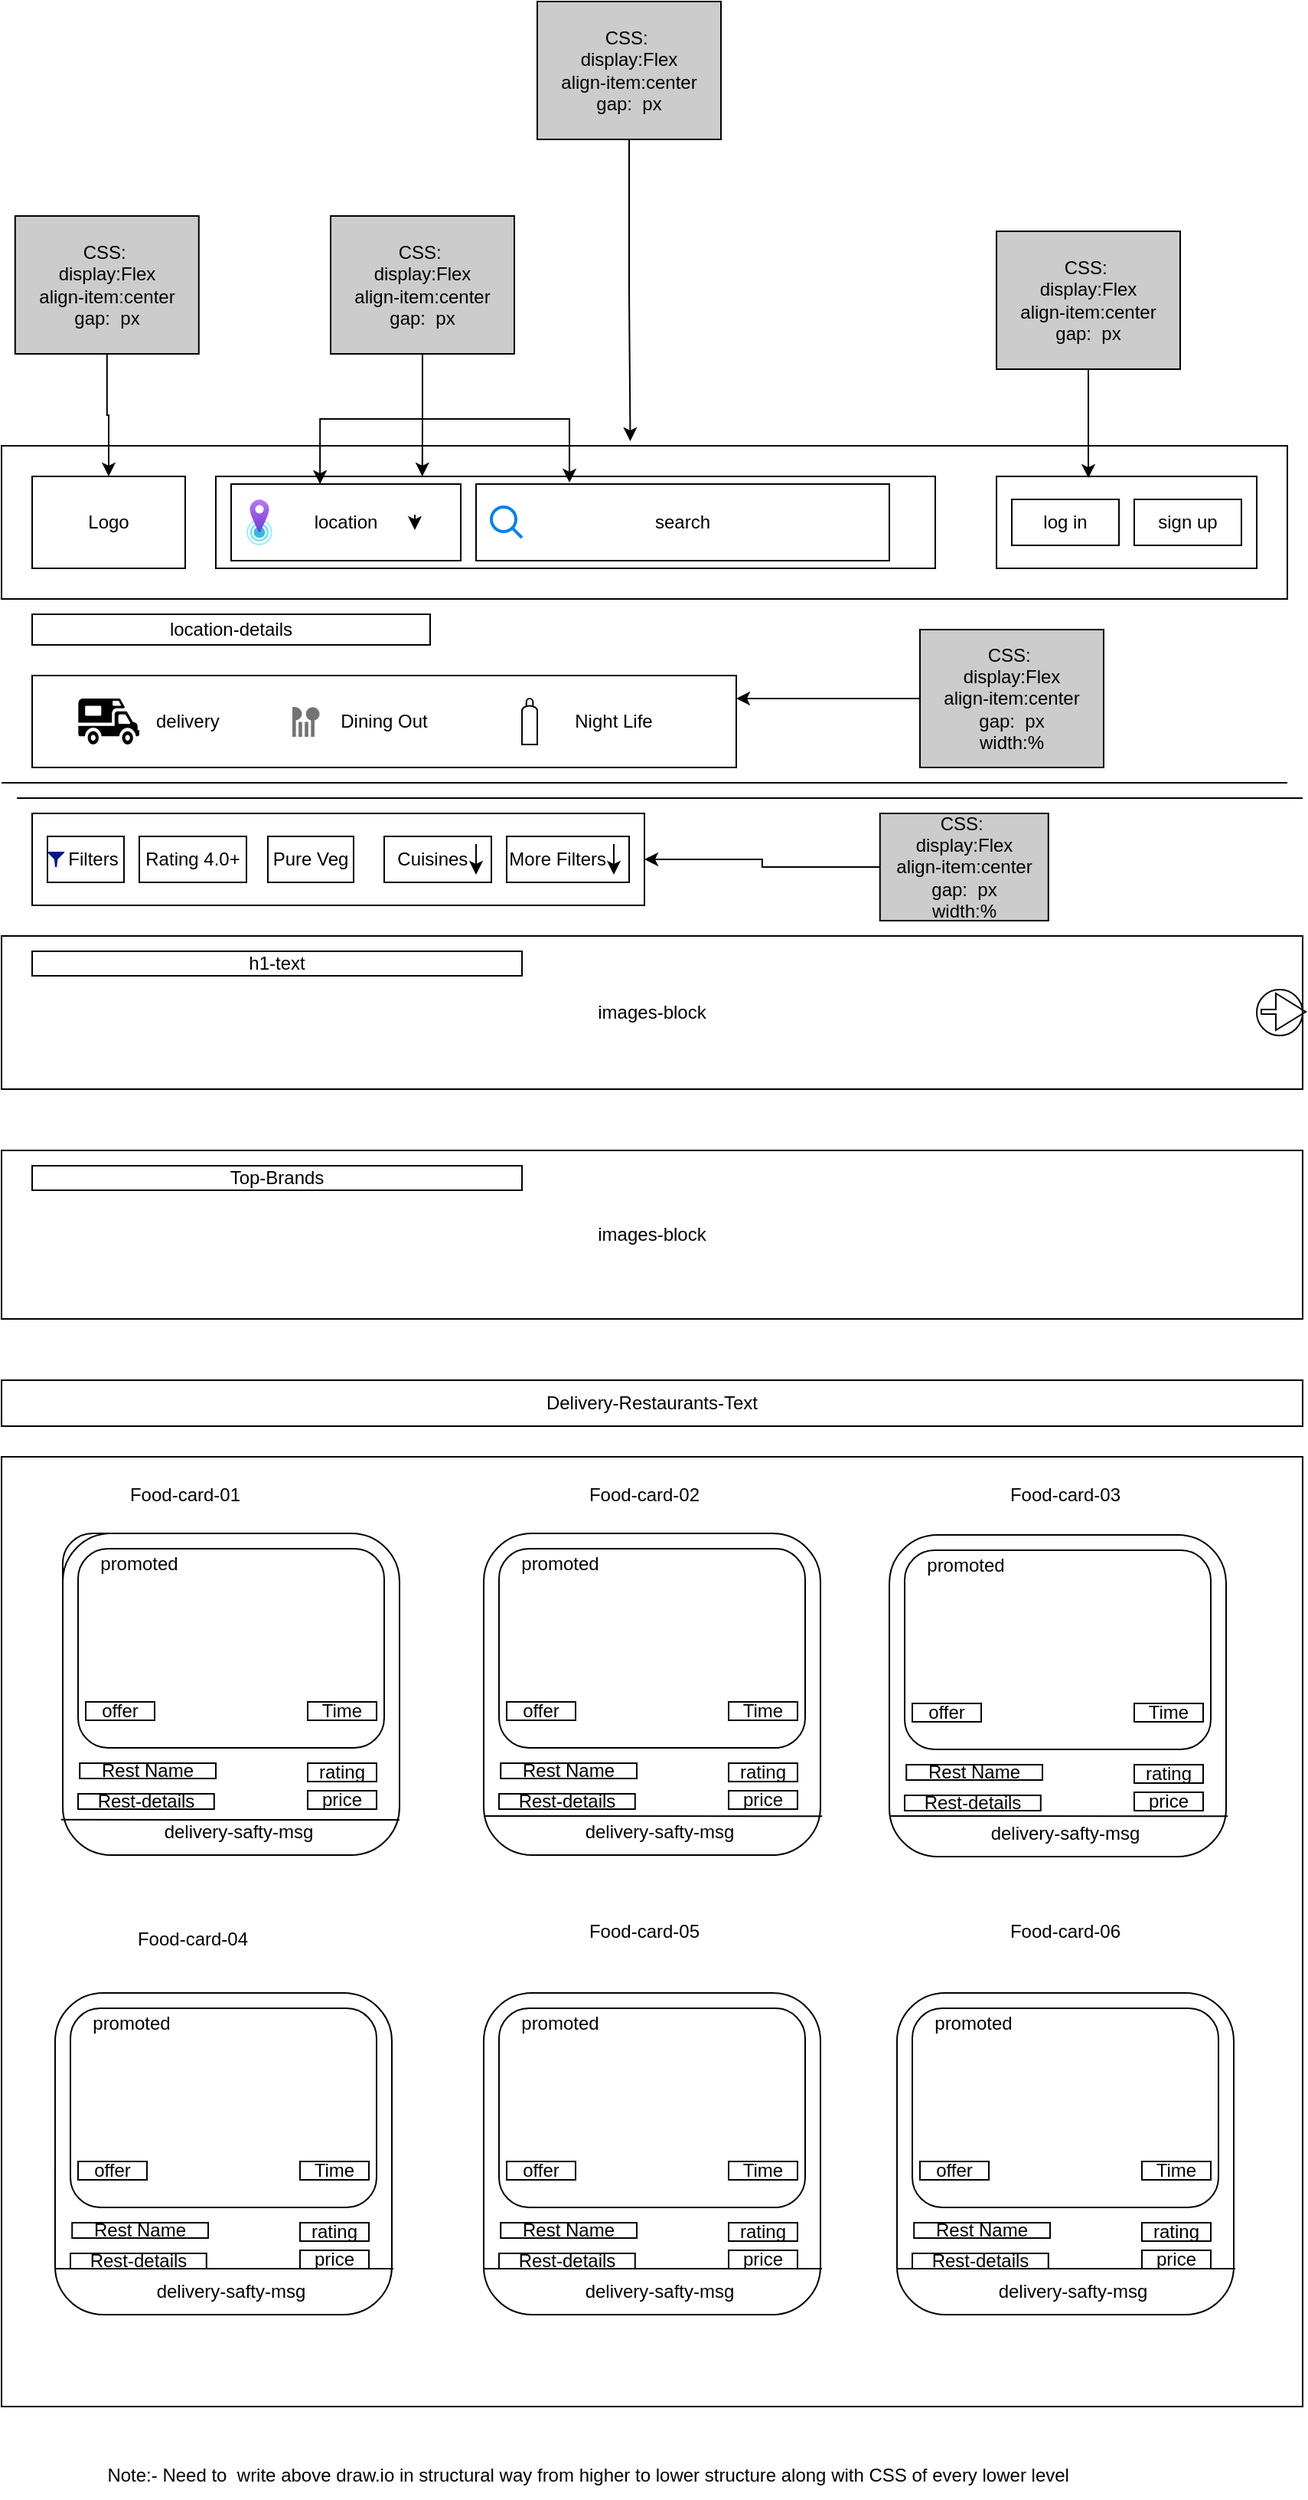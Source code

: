 <mxfile version="20.8.10" type="device"><diagram name="Page-1" id="usTG9rhXfYPjS7-8f74V"><mxGraphModel dx="928" dy="1616" grid="1" gridSize="10" guides="1" tooltips="1" connect="1" arrows="1" fold="1" page="1" pageScale="1" pageWidth="850" pageHeight="1100" math="0" shadow="0"><root><mxCell id="0"/><mxCell id="1" parent="0"/><mxCell id="Pi1hmWu5pavNYX4vK9kh-24" value="" style="rounded=0;whiteSpace=wrap;html=1;" parent="1" vertex="1"><mxGeometry x="40" y="-342.5" width="100" height="45" as="geometry"/></mxCell><mxCell id="Pi1hmWu5pavNYX4vK9kh-23" value="" style="rounded=0;whiteSpace=wrap;html=1;" parent="1" vertex="1"><mxGeometry x="176.9" y="-345" width="120" height="50" as="geometry"/></mxCell><mxCell id="Pi1hmWu5pavNYX4vK9kh-22" value="" style="rounded=0;whiteSpace=wrap;html=1;" parent="1" vertex="1"><mxGeometry x="30" y="-345" width="120" height="50" as="geometry"/></mxCell><mxCell id="Pi1hmWu5pavNYX4vK9kh-1" value="" style="rounded=0;whiteSpace=wrap;html=1;" parent="1" vertex="1"><mxGeometry y="-500" width="840" height="100" as="geometry"/></mxCell><mxCell id="Pi1hmWu5pavNYX4vK9kh-2" value="Logo" style="rounded=0;whiteSpace=wrap;html=1;" parent="1" vertex="1"><mxGeometry x="20" y="-480" width="100" height="60" as="geometry"/></mxCell><mxCell id="Pi1hmWu5pavNYX4vK9kh-3" value="" style="rounded=0;whiteSpace=wrap;html=1;" parent="1" vertex="1"><mxGeometry x="140" y="-480" width="470" height="60" as="geometry"/></mxCell><mxCell id="Pi1hmWu5pavNYX4vK9kh-4" value="" style="rounded=0;whiteSpace=wrap;html=1;" parent="1" vertex="1"><mxGeometry x="650" y="-480" width="170" height="60" as="geometry"/></mxCell><mxCell id="Pi1hmWu5pavNYX4vK9kh-5" value="location" style="rounded=0;whiteSpace=wrap;html=1;" parent="1" vertex="1"><mxGeometry x="150" y="-475" width="150" height="50" as="geometry"/></mxCell><mxCell id="Pi1hmWu5pavNYX4vK9kh-6" value="search" style="rounded=0;whiteSpace=wrap;html=1;" parent="1" vertex="1"><mxGeometry x="310" y="-475" width="270" height="50" as="geometry"/></mxCell><mxCell id="Pi1hmWu5pavNYX4vK9kh-9" value="" style="aspect=fixed;html=1;points=[];align=center;image;fontSize=12;image=img/lib/azure2/general/Location.svg;" parent="1" vertex="1"><mxGeometry x="160" y="-465" width="16.9" height="30" as="geometry"/></mxCell><mxCell id="Pi1hmWu5pavNYX4vK9kh-10" value="" style="endArrow=classic;html=1;rounded=0;" parent="1" edge="1"><mxGeometry width="50" height="50" relative="1" as="geometry"><mxPoint x="270" y="-455" as="sourcePoint"/><mxPoint x="270" y="-445" as="targetPoint"/></mxGeometry></mxCell><mxCell id="Pi1hmWu5pavNYX4vK9kh-11" value="" style="html=1;verticalLabelPosition=bottom;align=center;labelBackgroundColor=#ffffff;verticalAlign=top;strokeWidth=2;strokeColor=#0080F0;shadow=0;dashed=0;shape=mxgraph.ios7.icons.looking_glass;" parent="1" vertex="1"><mxGeometry x="320" y="-460" width="20" height="20" as="geometry"/></mxCell><mxCell id="Pi1hmWu5pavNYX4vK9kh-12" value="log in" style="rounded=0;whiteSpace=wrap;html=1;" parent="1" vertex="1"><mxGeometry x="660" y="-465" width="70" height="30" as="geometry"/></mxCell><mxCell id="Pi1hmWu5pavNYX4vK9kh-13" value="sign up" style="rounded=0;whiteSpace=wrap;html=1;" parent="1" vertex="1"><mxGeometry x="740" y="-465" width="70" height="30" as="geometry"/></mxCell><mxCell id="Pi1hmWu5pavNYX4vK9kh-14" value="location-details" style="rounded=0;whiteSpace=wrap;html=1;" parent="1" vertex="1"><mxGeometry x="20" y="-390" width="260" height="20" as="geometry"/></mxCell><mxCell id="Pi1hmWu5pavNYX4vK9kh-16" value="" style="rounded=0;whiteSpace=wrap;html=1;" parent="1" vertex="1"><mxGeometry x="20" y="-350" width="460" height="60" as="geometry"/></mxCell><mxCell id="Pi1hmWu5pavNYX4vK9kh-15" value="" style="shape=mxgraph.signs.sports.rv;html=1;pointerEvents=1;fillColor=#000000;strokeColor=none;verticalLabelPosition=bottom;verticalAlign=top;align=center;" parent="1" vertex="1"><mxGeometry x="50" y="-335" width="40" height="30" as="geometry"/></mxCell><mxCell id="Pi1hmWu5pavNYX4vK9kh-17" value="&amp;nbsp; &amp;nbsp; delivery" style="text;html=1;strokeColor=none;fillColor=none;align=center;verticalAlign=middle;whiteSpace=wrap;rounded=0;" parent="1" vertex="1"><mxGeometry x="80" y="-335" width="70" height="30" as="geometry"/></mxCell><mxCell id="Pi1hmWu5pavNYX4vK9kh-18" value="" style="dashed=0;aspect=fixed;verticalLabelPosition=bottom;verticalAlign=top;align=center;shape=mxgraph.gmdl.dining;strokeColor=none;fillColor=#737373;shadow=0;sketch=0;" parent="1" vertex="1"><mxGeometry x="190" y="-330" width="18" height="20" as="geometry"/></mxCell><mxCell id="Pi1hmWu5pavNYX4vK9kh-19" value="Dining Out" style="text;html=1;strokeColor=none;fillColor=none;align=center;verticalAlign=middle;whiteSpace=wrap;rounded=0;" parent="1" vertex="1"><mxGeometry x="220" y="-335" width="60" height="30" as="geometry"/></mxCell><mxCell id="Pi1hmWu5pavNYX4vK9kh-20" value="" style="shape=mxgraph.pid.vessels.gas_bottle;html=1;pointerEvents=1;align=center;verticalLabelPosition=bottom;verticalAlign=top;dashed=0;" parent="1" vertex="1"><mxGeometry x="340" y="-335" width="10" height="30" as="geometry"/></mxCell><mxCell id="Pi1hmWu5pavNYX4vK9kh-21" value="Night Life" style="text;html=1;strokeColor=none;fillColor=none;align=center;verticalAlign=middle;whiteSpace=wrap;rounded=0;" parent="1" vertex="1"><mxGeometry x="370" y="-335" width="60" height="30" as="geometry"/></mxCell><mxCell id="Pi1hmWu5pavNYX4vK9kh-26" value="" style="endArrow=none;html=1;rounded=0;" parent="1" edge="1"><mxGeometry width="50" height="50" relative="1" as="geometry"><mxPoint y="-280" as="sourcePoint"/><mxPoint x="840" y="-280" as="targetPoint"/><Array as="points"/></mxGeometry></mxCell><mxCell id="Pi1hmWu5pavNYX4vK9kh-28" value="" style="rounded=0;whiteSpace=wrap;html=1;" parent="1" vertex="1"><mxGeometry x="20" y="-260" width="400" height="60" as="geometry"/></mxCell><mxCell id="Pi1hmWu5pavNYX4vK9kh-30" value="&amp;nbsp; &amp;nbsp;Filters" style="rounded=0;whiteSpace=wrap;html=1;" parent="1" vertex="1"><mxGeometry x="30" y="-245" width="50" height="30" as="geometry"/></mxCell><mxCell id="Pi1hmWu5pavNYX4vK9kh-31" value="Rating 4.0+" style="rounded=0;whiteSpace=wrap;html=1;" parent="1" vertex="1"><mxGeometry x="90" y="-245" width="70" height="30" as="geometry"/></mxCell><mxCell id="Pi1hmWu5pavNYX4vK9kh-33" value="Cuisines&amp;nbsp;&amp;nbsp;" style="rounded=0;whiteSpace=wrap;html=1;" parent="1" vertex="1"><mxGeometry x="250" y="-245" width="70" height="30" as="geometry"/></mxCell><mxCell id="Pi1hmWu5pavNYX4vK9kh-34" value="Pure Veg" style="rounded=0;whiteSpace=wrap;html=1;" parent="1" vertex="1"><mxGeometry x="174" y="-245" width="56" height="30" as="geometry"/></mxCell><mxCell id="Pi1hmWu5pavNYX4vK9kh-35" value="More Filters&amp;nbsp; &amp;nbsp;&amp;nbsp;" style="rounded=0;whiteSpace=wrap;html=1;" parent="1" vertex="1"><mxGeometry x="330" y="-245" width="80" height="30" as="geometry"/></mxCell><mxCell id="Pi1hmWu5pavNYX4vK9kh-38" value="" style="sketch=0;aspect=fixed;pointerEvents=1;shadow=0;dashed=0;html=1;strokeColor=none;labelPosition=center;verticalLabelPosition=bottom;verticalAlign=top;align=center;fillColor=#00188D;shape=mxgraph.mscae.enterprise.filter" parent="1" vertex="1"><mxGeometry x="30" y="-235" width="11.11" height="10" as="geometry"/></mxCell><mxCell id="Pi1hmWu5pavNYX4vK9kh-41" value="" style="endArrow=classic;html=1;rounded=0;" parent="1" edge="1"><mxGeometry width="50" height="50" relative="1" as="geometry"><mxPoint x="310" y="-240" as="sourcePoint"/><mxPoint x="310" y="-220" as="targetPoint"/></mxGeometry></mxCell><mxCell id="Pi1hmWu5pavNYX4vK9kh-42" value="" style="endArrow=classic;html=1;rounded=0;" parent="1" edge="1"><mxGeometry width="50" height="50" relative="1" as="geometry"><mxPoint x="400" y="-240" as="sourcePoint"/><mxPoint x="400" y="-220" as="targetPoint"/></mxGeometry></mxCell><mxCell id="Pi1hmWu5pavNYX4vK9kh-43" value="images-block" style="rounded=0;whiteSpace=wrap;html=1;" parent="1" vertex="1"><mxGeometry y="-180" width="850" height="100" as="geometry"/></mxCell><mxCell id="Pi1hmWu5pavNYX4vK9kh-44" value="h1-text" style="rounded=0;whiteSpace=wrap;html=1;" parent="1" vertex="1"><mxGeometry x="20.0" y="-170" width="320" height="16" as="geometry"/></mxCell><mxCell id="Pi1hmWu5pavNYX4vK9kh-45" value="images-block" style="rounded=0;whiteSpace=wrap;html=1;" parent="1" vertex="1"><mxGeometry y="-40" width="850" height="110" as="geometry"/></mxCell><mxCell id="Pi1hmWu5pavNYX4vK9kh-46" value="Top-Brands" style="rounded=0;whiteSpace=wrap;html=1;" parent="1" vertex="1"><mxGeometry x="20.0" y="-30" width="320" height="16" as="geometry"/></mxCell><mxCell id="Pi1hmWu5pavNYX4vK9kh-47" value="Delivery-Restaurants-Text" style="rounded=0;whiteSpace=wrap;html=1;" parent="1" vertex="1"><mxGeometry y="110" width="850" height="30" as="geometry"/></mxCell><mxCell id="Pi1hmWu5pavNYX4vK9kh-48" value="" style="rounded=0;whiteSpace=wrap;html=1;" parent="1" vertex="1"><mxGeometry y="160" width="850" height="620" as="geometry"/></mxCell><mxCell id="Pi1hmWu5pavNYX4vK9kh-55" value="Food-card-01" style="text;html=1;strokeColor=none;fillColor=none;align=center;verticalAlign=middle;whiteSpace=wrap;rounded=0;" parent="1" vertex="1"><mxGeometry x="80" y="170" width="80" height="30" as="geometry"/></mxCell><mxCell id="Pi1hmWu5pavNYX4vK9kh-56" value="Food-card-02" style="text;html=1;strokeColor=none;fillColor=none;align=center;verticalAlign=middle;whiteSpace=wrap;rounded=0;" parent="1" vertex="1"><mxGeometry x="380" y="170" width="80" height="30" as="geometry"/></mxCell><mxCell id="Pi1hmWu5pavNYX4vK9kh-57" value="Food-card-03" style="text;html=1;strokeColor=none;fillColor=none;align=center;verticalAlign=middle;whiteSpace=wrap;rounded=0;" parent="1" vertex="1"><mxGeometry x="655" y="170" width="80" height="30" as="geometry"/></mxCell><mxCell id="Pi1hmWu5pavNYX4vK9kh-58" value="Food-card-04" style="text;html=1;strokeColor=none;fillColor=none;align=center;verticalAlign=middle;whiteSpace=wrap;rounded=0;" parent="1" vertex="1"><mxGeometry x="85" y="460" width="80" height="30" as="geometry"/></mxCell><mxCell id="Pi1hmWu5pavNYX4vK9kh-59" value="Food-card-05" style="text;html=1;strokeColor=none;fillColor=none;align=center;verticalAlign=middle;whiteSpace=wrap;rounded=0;" parent="1" vertex="1"><mxGeometry x="380" y="455" width="80" height="30" as="geometry"/></mxCell><mxCell id="Pi1hmWu5pavNYX4vK9kh-60" value="Food-card-06" style="text;html=1;strokeColor=none;fillColor=none;align=center;verticalAlign=middle;whiteSpace=wrap;rounded=0;" parent="1" vertex="1"><mxGeometry x="655" y="455" width="80" height="30" as="geometry"/></mxCell><mxCell id="Pi1hmWu5pavNYX4vK9kh-62" value="" style="rounded=1;whiteSpace=wrap;html=1;" parent="1" vertex="1"><mxGeometry x="40" y="210" width="200" height="130" as="geometry"/></mxCell><mxCell id="Pi1hmWu5pavNYX4vK9kh-64" value="promoted" style="text;html=1;strokeColor=none;fillColor=none;align=center;verticalAlign=middle;whiteSpace=wrap;rounded=0;" parent="1" vertex="1"><mxGeometry x="50" y="220" width="60" as="geometry"/></mxCell><mxCell id="Pi1hmWu5pavNYX4vK9kh-65" value="offer" style="rounded=0;whiteSpace=wrap;html=1;" parent="1" vertex="1"><mxGeometry x="45" y="310" width="45" height="12" as="geometry"/></mxCell><mxCell id="Pi1hmWu5pavNYX4vK9kh-66" value="Time" style="rounded=0;whiteSpace=wrap;html=1;" parent="1" vertex="1"><mxGeometry x="190" y="310" width="45" height="12" as="geometry"/></mxCell><mxCell id="Pi1hmWu5pavNYX4vK9kh-67" value="Rest Name" style="rounded=0;whiteSpace=wrap;html=1;" parent="1" vertex="1"><mxGeometry x="41.11" y="350" width="88.89" height="10" as="geometry"/></mxCell><mxCell id="Pi1hmWu5pavNYX4vK9kh-68" value="rating" style="rounded=0;whiteSpace=wrap;html=1;" parent="1" vertex="1"><mxGeometry x="190" y="350" width="45" height="12" as="geometry"/></mxCell><mxCell id="Pi1hmWu5pavNYX4vK9kh-72" value="Rest-details" style="rounded=0;whiteSpace=wrap;html=1;" parent="1" vertex="1"><mxGeometry x="40" y="370" width="88.89" height="10" as="geometry"/></mxCell><mxCell id="Pi1hmWu5pavNYX4vK9kh-73" value="price" style="rounded=0;whiteSpace=wrap;html=1;" parent="1" vertex="1"><mxGeometry x="190" y="368" width="45" height="12" as="geometry"/></mxCell><mxCell id="Pi1hmWu5pavNYX4vK9kh-75" value="" style="endArrow=classic;startArrow=classic;html=1;rounded=0;" parent="1" edge="1"><mxGeometry width="50" height="50" relative="1" as="geometry"><mxPoint x="30" y="390" as="sourcePoint"/><mxPoint x="30" y="390" as="targetPoint"/></mxGeometry></mxCell><mxCell id="Pi1hmWu5pavNYX4vK9kh-78" value="delivery-safty-msg" style="text;html=1;strokeColor=none;fillColor=none;align=center;verticalAlign=middle;whiteSpace=wrap;rounded=0;" parent="1" vertex="1"><mxGeometry x="80" y="380" width="130" height="30" as="geometry"/></mxCell><mxCell id="Pi1hmWu5pavNYX4vK9kh-101" value="" style="endArrow=none;html=1;rounded=0;" parent="1" edge="1"><mxGeometry width="50" height="50" relative="1" as="geometry"><mxPoint x="10" y="-270" as="sourcePoint"/><mxPoint x="850" y="-270" as="targetPoint"/><Array as="points"/></mxGeometry></mxCell><mxCell id="Pi1hmWu5pavNYX4vK9kh-127" value="" style="rounded=1;whiteSpace=wrap;html=1;" parent="1" vertex="1"><mxGeometry x="40" y="210" width="220" height="210" as="geometry"/></mxCell><mxCell id="Pi1hmWu5pavNYX4vK9kh-128" value="" style="rounded=1;whiteSpace=wrap;html=1;" parent="1" vertex="1"><mxGeometry x="50" y="220" width="200" height="130" as="geometry"/></mxCell><mxCell id="Pi1hmWu5pavNYX4vK9kh-129" value="promoted" style="text;html=1;strokeColor=none;fillColor=none;align=center;verticalAlign=middle;whiteSpace=wrap;rounded=0;" parent="1" vertex="1"><mxGeometry x="60" y="230" width="60" as="geometry"/></mxCell><mxCell id="Pi1hmWu5pavNYX4vK9kh-130" value="offer" style="rounded=0;whiteSpace=wrap;html=1;" parent="1" vertex="1"><mxGeometry x="55" y="320" width="45" height="12" as="geometry"/></mxCell><mxCell id="Pi1hmWu5pavNYX4vK9kh-131" value="Time" style="rounded=0;whiteSpace=wrap;html=1;" parent="1" vertex="1"><mxGeometry x="200" y="320" width="45" height="12" as="geometry"/></mxCell><mxCell id="Pi1hmWu5pavNYX4vK9kh-132" value="Rest Name" style="rounded=0;whiteSpace=wrap;html=1;" parent="1" vertex="1"><mxGeometry x="51.11" y="360" width="88.89" height="10" as="geometry"/></mxCell><mxCell id="Pi1hmWu5pavNYX4vK9kh-133" value="rating" style="rounded=0;whiteSpace=wrap;html=1;" parent="1" vertex="1"><mxGeometry x="200" y="360" width="45" height="12" as="geometry"/></mxCell><mxCell id="Pi1hmWu5pavNYX4vK9kh-134" value="Rest-details" style="rounded=0;whiteSpace=wrap;html=1;" parent="1" vertex="1"><mxGeometry x="50" y="380" width="88.89" height="10" as="geometry"/></mxCell><mxCell id="Pi1hmWu5pavNYX4vK9kh-135" value="price" style="rounded=0;whiteSpace=wrap;html=1;" parent="1" vertex="1"><mxGeometry x="200" y="378" width="45" height="12" as="geometry"/></mxCell><mxCell id="Pi1hmWu5pavNYX4vK9kh-136" value="" style="endArrow=classic;startArrow=classic;html=1;rounded=0;" parent="1" target="Pi1hmWu5pavNYX4vK9kh-127" edge="1"><mxGeometry width="50" height="50" relative="1" as="geometry"><mxPoint x="40" y="400" as="sourcePoint"/><mxPoint x="90" y="350" as="targetPoint"/></mxGeometry></mxCell><mxCell id="Pi1hmWu5pavNYX4vK9kh-137" value="" style="shape=link;html=1;rounded=0;width=0;entryX=-0.005;entryY=0.89;entryDx=0;entryDy=0;entryPerimeter=0;" parent="1" target="Pi1hmWu5pavNYX4vK9kh-127" edge="1"><mxGeometry width="100" relative="1" as="geometry"><mxPoint x="260" y="397" as="sourcePoint"/><mxPoint x="480" y="330" as="targetPoint"/></mxGeometry></mxCell><mxCell id="Pi1hmWu5pavNYX4vK9kh-138" value="delivery-safty-msg" style="text;html=1;strokeColor=none;fillColor=none;align=center;verticalAlign=middle;whiteSpace=wrap;rounded=0;" parent="1" vertex="1"><mxGeometry x="90" y="390" width="130" height="30" as="geometry"/></mxCell><mxCell id="Pi1hmWu5pavNYX4vK9kh-139" value="" style="rounded=1;whiteSpace=wrap;html=1;" parent="1" vertex="1"><mxGeometry x="315" y="210" width="220" height="210" as="geometry"/></mxCell><mxCell id="Pi1hmWu5pavNYX4vK9kh-140" value="" style="rounded=1;whiteSpace=wrap;html=1;" parent="1" vertex="1"><mxGeometry x="325" y="220" width="200" height="130" as="geometry"/></mxCell><mxCell id="Pi1hmWu5pavNYX4vK9kh-141" value="promoted" style="text;html=1;strokeColor=none;fillColor=none;align=center;verticalAlign=middle;whiteSpace=wrap;rounded=0;" parent="1" vertex="1"><mxGeometry x="335" y="230" width="60" as="geometry"/></mxCell><mxCell id="Pi1hmWu5pavNYX4vK9kh-142" value="offer" style="rounded=0;whiteSpace=wrap;html=1;" parent="1" vertex="1"><mxGeometry x="330" y="320" width="45" height="12" as="geometry"/></mxCell><mxCell id="Pi1hmWu5pavNYX4vK9kh-143" value="Time" style="rounded=0;whiteSpace=wrap;html=1;" parent="1" vertex="1"><mxGeometry x="475" y="320" width="45" height="12" as="geometry"/></mxCell><mxCell id="Pi1hmWu5pavNYX4vK9kh-144" value="Rest Name" style="rounded=0;whiteSpace=wrap;html=1;" parent="1" vertex="1"><mxGeometry x="326.11" y="360" width="88.89" height="10" as="geometry"/></mxCell><mxCell id="Pi1hmWu5pavNYX4vK9kh-145" value="rating" style="rounded=0;whiteSpace=wrap;html=1;" parent="1" vertex="1"><mxGeometry x="475" y="360" width="45" height="12" as="geometry"/></mxCell><mxCell id="Pi1hmWu5pavNYX4vK9kh-146" value="Rest-details" style="rounded=0;whiteSpace=wrap;html=1;" parent="1" vertex="1"><mxGeometry x="325" y="380" width="88.89" height="10" as="geometry"/></mxCell><mxCell id="Pi1hmWu5pavNYX4vK9kh-147" value="price" style="rounded=0;whiteSpace=wrap;html=1;" parent="1" vertex="1"><mxGeometry x="475" y="378" width="45" height="12" as="geometry"/></mxCell><mxCell id="Pi1hmWu5pavNYX4vK9kh-148" value="delivery-safty-msg" style="text;html=1;strokeColor=none;fillColor=none;align=center;verticalAlign=middle;whiteSpace=wrap;rounded=0;" parent="1" vertex="1"><mxGeometry x="365" y="390" width="130" height="30" as="geometry"/></mxCell><mxCell id="Pi1hmWu5pavNYX4vK9kh-275" value="" style="rounded=1;whiteSpace=wrap;html=1;" parent="1" vertex="1"><mxGeometry x="580" y="211" width="220" height="210" as="geometry"/></mxCell><mxCell id="Pi1hmWu5pavNYX4vK9kh-276" value="" style="rounded=1;whiteSpace=wrap;html=1;" parent="1" vertex="1"><mxGeometry x="590" y="221" width="200" height="130" as="geometry"/></mxCell><mxCell id="Pi1hmWu5pavNYX4vK9kh-277" value="promoted" style="text;html=1;strokeColor=none;fillColor=none;align=center;verticalAlign=middle;whiteSpace=wrap;rounded=0;" parent="1" vertex="1"><mxGeometry x="600" y="231" width="60" as="geometry"/></mxCell><mxCell id="Pi1hmWu5pavNYX4vK9kh-278" value="offer" style="rounded=0;whiteSpace=wrap;html=1;" parent="1" vertex="1"><mxGeometry x="595" y="321" width="45" height="12" as="geometry"/></mxCell><mxCell id="Pi1hmWu5pavNYX4vK9kh-279" value="Time" style="rounded=0;whiteSpace=wrap;html=1;" parent="1" vertex="1"><mxGeometry x="740" y="321" width="45" height="12" as="geometry"/></mxCell><mxCell id="Pi1hmWu5pavNYX4vK9kh-280" value="Rest Name" style="rounded=0;whiteSpace=wrap;html=1;" parent="1" vertex="1"><mxGeometry x="591.11" y="361" width="88.89" height="10" as="geometry"/></mxCell><mxCell id="Pi1hmWu5pavNYX4vK9kh-281" value="rating" style="rounded=0;whiteSpace=wrap;html=1;" parent="1" vertex="1"><mxGeometry x="740" y="361" width="45" height="12" as="geometry"/></mxCell><mxCell id="Pi1hmWu5pavNYX4vK9kh-282" value="Rest-details" style="rounded=0;whiteSpace=wrap;html=1;" parent="1" vertex="1"><mxGeometry x="590" y="381" width="88.89" height="10" as="geometry"/></mxCell><mxCell id="Pi1hmWu5pavNYX4vK9kh-283" value="price" style="rounded=0;whiteSpace=wrap;html=1;" parent="1" vertex="1"><mxGeometry x="740" y="379" width="45" height="12" as="geometry"/></mxCell><mxCell id="Pi1hmWu5pavNYX4vK9kh-284" value="delivery-safty-msg" style="text;html=1;strokeColor=none;fillColor=none;align=center;verticalAlign=middle;whiteSpace=wrap;rounded=0;" parent="1" vertex="1"><mxGeometry x="630" y="391" width="130" height="30" as="geometry"/></mxCell><mxCell id="Pi1hmWu5pavNYX4vK9kh-285" value="" style="rounded=1;whiteSpace=wrap;html=1;" parent="1" vertex="1"><mxGeometry x="35" y="510" width="220" height="210" as="geometry"/></mxCell><mxCell id="Pi1hmWu5pavNYX4vK9kh-286" value="" style="rounded=1;whiteSpace=wrap;html=1;" parent="1" vertex="1"><mxGeometry x="45" y="520" width="200" height="130" as="geometry"/></mxCell><mxCell id="Pi1hmWu5pavNYX4vK9kh-287" value="promoted" style="text;html=1;strokeColor=none;fillColor=none;align=center;verticalAlign=middle;whiteSpace=wrap;rounded=0;" parent="1" vertex="1"><mxGeometry x="55" y="530" width="60" as="geometry"/></mxCell><mxCell id="Pi1hmWu5pavNYX4vK9kh-288" value="offer" style="rounded=0;whiteSpace=wrap;html=1;" parent="1" vertex="1"><mxGeometry x="50" y="620" width="45" height="12" as="geometry"/></mxCell><mxCell id="Pi1hmWu5pavNYX4vK9kh-289" value="Time" style="rounded=0;whiteSpace=wrap;html=1;" parent="1" vertex="1"><mxGeometry x="195" y="620" width="45" height="12" as="geometry"/></mxCell><mxCell id="Pi1hmWu5pavNYX4vK9kh-290" value="Rest Name" style="rounded=0;whiteSpace=wrap;html=1;" parent="1" vertex="1"><mxGeometry x="46.11" y="660" width="88.89" height="10" as="geometry"/></mxCell><mxCell id="Pi1hmWu5pavNYX4vK9kh-291" value="rating" style="rounded=0;whiteSpace=wrap;html=1;" parent="1" vertex="1"><mxGeometry x="195" y="660" width="45" height="12" as="geometry"/></mxCell><mxCell id="Pi1hmWu5pavNYX4vK9kh-292" value="Rest-details" style="rounded=0;whiteSpace=wrap;html=1;" parent="1" vertex="1"><mxGeometry x="45" y="680" width="88.89" height="10" as="geometry"/></mxCell><mxCell id="Pi1hmWu5pavNYX4vK9kh-293" value="price" style="rounded=0;whiteSpace=wrap;html=1;" parent="1" vertex="1"><mxGeometry x="195" y="678" width="45" height="12" as="geometry"/></mxCell><mxCell id="Pi1hmWu5pavNYX4vK9kh-294" value="delivery-safty-msg" style="text;html=1;strokeColor=none;fillColor=none;align=center;verticalAlign=middle;whiteSpace=wrap;rounded=0;" parent="1" vertex="1"><mxGeometry x="85" y="690" width="130" height="30" as="geometry"/></mxCell><mxCell id="Pi1hmWu5pavNYX4vK9kh-295" value="" style="rounded=1;whiteSpace=wrap;html=1;" parent="1" vertex="1"><mxGeometry x="315" y="510" width="220" height="210" as="geometry"/></mxCell><mxCell id="Pi1hmWu5pavNYX4vK9kh-296" value="" style="rounded=1;whiteSpace=wrap;html=1;" parent="1" vertex="1"><mxGeometry x="325" y="520" width="200" height="130" as="geometry"/></mxCell><mxCell id="Pi1hmWu5pavNYX4vK9kh-297" value="promoted" style="text;html=1;strokeColor=none;fillColor=none;align=center;verticalAlign=middle;whiteSpace=wrap;rounded=0;" parent="1" vertex="1"><mxGeometry x="335" y="530" width="60" as="geometry"/></mxCell><mxCell id="Pi1hmWu5pavNYX4vK9kh-298" value="offer" style="rounded=0;whiteSpace=wrap;html=1;" parent="1" vertex="1"><mxGeometry x="330" y="620" width="45" height="12" as="geometry"/></mxCell><mxCell id="Pi1hmWu5pavNYX4vK9kh-299" value="Time" style="rounded=0;whiteSpace=wrap;html=1;" parent="1" vertex="1"><mxGeometry x="475" y="620" width="45" height="12" as="geometry"/></mxCell><mxCell id="Pi1hmWu5pavNYX4vK9kh-300" value="Rest Name" style="rounded=0;whiteSpace=wrap;html=1;" parent="1" vertex="1"><mxGeometry x="326.11" y="660" width="88.89" height="10" as="geometry"/></mxCell><mxCell id="Pi1hmWu5pavNYX4vK9kh-301" value="rating" style="rounded=0;whiteSpace=wrap;html=1;" parent="1" vertex="1"><mxGeometry x="475" y="660" width="45" height="12" as="geometry"/></mxCell><mxCell id="Pi1hmWu5pavNYX4vK9kh-302" value="Rest-details" style="rounded=0;whiteSpace=wrap;html=1;" parent="1" vertex="1"><mxGeometry x="325" y="680" width="88.89" height="10" as="geometry"/></mxCell><mxCell id="Pi1hmWu5pavNYX4vK9kh-303" value="price" style="rounded=0;whiteSpace=wrap;html=1;" parent="1" vertex="1"><mxGeometry x="475" y="678" width="45" height="12" as="geometry"/></mxCell><mxCell id="Pi1hmWu5pavNYX4vK9kh-304" value="delivery-safty-msg" style="text;html=1;strokeColor=none;fillColor=none;align=center;verticalAlign=middle;whiteSpace=wrap;rounded=0;" parent="1" vertex="1"><mxGeometry x="365" y="690" width="130" height="30" as="geometry"/></mxCell><mxCell id="Pi1hmWu5pavNYX4vK9kh-305" value="" style="rounded=1;whiteSpace=wrap;html=1;" parent="1" vertex="1"><mxGeometry x="585" y="510" width="220" height="210" as="geometry"/></mxCell><mxCell id="Pi1hmWu5pavNYX4vK9kh-306" value="" style="rounded=1;whiteSpace=wrap;html=1;" parent="1" vertex="1"><mxGeometry x="595" y="520" width="200" height="130" as="geometry"/></mxCell><mxCell id="Pi1hmWu5pavNYX4vK9kh-307" value="promoted" style="text;html=1;strokeColor=none;fillColor=none;align=center;verticalAlign=middle;whiteSpace=wrap;rounded=0;" parent="1" vertex="1"><mxGeometry x="605" y="530" width="60" as="geometry"/></mxCell><mxCell id="Pi1hmWu5pavNYX4vK9kh-308" value="offer" style="rounded=0;whiteSpace=wrap;html=1;" parent="1" vertex="1"><mxGeometry x="600" y="620" width="45" height="12" as="geometry"/></mxCell><mxCell id="Pi1hmWu5pavNYX4vK9kh-309" value="Time" style="rounded=0;whiteSpace=wrap;html=1;" parent="1" vertex="1"><mxGeometry x="745" y="620" width="45" height="12" as="geometry"/></mxCell><mxCell id="Pi1hmWu5pavNYX4vK9kh-310" value="Rest Name" style="rounded=0;whiteSpace=wrap;html=1;" parent="1" vertex="1"><mxGeometry x="596.11" y="660" width="88.89" height="10" as="geometry"/></mxCell><mxCell id="Pi1hmWu5pavNYX4vK9kh-311" value="rating" style="rounded=0;whiteSpace=wrap;html=1;" parent="1" vertex="1"><mxGeometry x="745" y="660" width="45" height="12" as="geometry"/></mxCell><mxCell id="Pi1hmWu5pavNYX4vK9kh-312" value="Rest-details" style="rounded=0;whiteSpace=wrap;html=1;" parent="1" vertex="1"><mxGeometry x="595" y="680" width="88.89" height="10" as="geometry"/></mxCell><mxCell id="Pi1hmWu5pavNYX4vK9kh-313" value="price" style="rounded=0;whiteSpace=wrap;html=1;" parent="1" vertex="1"><mxGeometry x="745" y="678" width="45" height="12" as="geometry"/></mxCell><mxCell id="Pi1hmWu5pavNYX4vK9kh-314" value="delivery-safty-msg" style="text;html=1;strokeColor=none;fillColor=none;align=center;verticalAlign=middle;whiteSpace=wrap;rounded=0;" parent="1" vertex="1"><mxGeometry x="635" y="690" width="130" height="30" as="geometry"/></mxCell><mxCell id="Pi1hmWu5pavNYX4vK9kh-315" value="" style="shape=link;html=1;rounded=0;width=0;entryX=-0.005;entryY=0.89;entryDx=0;entryDy=0;entryPerimeter=0;" parent="1" edge="1"><mxGeometry width="100" relative="1" as="geometry"><mxPoint x="536.1" y="394.6" as="sourcePoint"/><mxPoint x="315" y="394.5" as="targetPoint"/></mxGeometry></mxCell><mxCell id="Pi1hmWu5pavNYX4vK9kh-316" value="" style="shape=link;html=1;rounded=0;width=0;entryX=-0.005;entryY=0.89;entryDx=0;entryDy=0;entryPerimeter=0;" parent="1" edge="1"><mxGeometry width="100" relative="1" as="geometry"><mxPoint x="801.1" y="394.6" as="sourcePoint"/><mxPoint x="580" y="394.5" as="targetPoint"/></mxGeometry></mxCell><mxCell id="Pi1hmWu5pavNYX4vK9kh-317" value="" style="shape=link;html=1;rounded=0;width=0;entryX=-0.005;entryY=0.89;entryDx=0;entryDy=0;entryPerimeter=0;" parent="1" edge="1"><mxGeometry width="100" relative="1" as="geometry"><mxPoint x="256" y="690" as="sourcePoint"/><mxPoint x="35.0" y="690.0" as="targetPoint"/></mxGeometry></mxCell><mxCell id="Pi1hmWu5pavNYX4vK9kh-318" value="" style="shape=link;html=1;rounded=0;width=0;entryX=-0.005;entryY=0.89;entryDx=0;entryDy=0;entryPerimeter=0;" parent="1" edge="1"><mxGeometry width="100" relative="1" as="geometry"><mxPoint x="536" y="690" as="sourcePoint"/><mxPoint x="315" y="690" as="targetPoint"/></mxGeometry></mxCell><mxCell id="Pi1hmWu5pavNYX4vK9kh-319" value="" style="shape=link;html=1;rounded=0;width=0;entryX=-0.005;entryY=0.89;entryDx=0;entryDy=0;entryPerimeter=0;" parent="1" edge="1"><mxGeometry width="100" relative="1" as="geometry"><mxPoint x="806" y="690" as="sourcePoint"/><mxPoint x="585" y="690" as="targetPoint"/></mxGeometry></mxCell><mxCell id="Pi1hmWu5pavNYX4vK9kh-324" style="edgeStyle=orthogonalEdgeStyle;rounded=0;orthogonalLoop=1;jettySize=auto;html=1;entryX=0.489;entryY=-0.03;entryDx=0;entryDy=0;entryPerimeter=0;" parent="1" source="Pi1hmWu5pavNYX4vK9kh-320" target="Pi1hmWu5pavNYX4vK9kh-1" edge="1"><mxGeometry relative="1" as="geometry"/></mxCell><mxCell id="Pi1hmWu5pavNYX4vK9kh-320" value="CSS:&amp;nbsp;&lt;br&gt;display:Flex&lt;br&gt;align-item:center&lt;br&gt;gap:&amp;nbsp; px" style="rounded=0;whiteSpace=wrap;html=1;fillColor=#CCCCCC;" parent="1" vertex="1"><mxGeometry x="350" y="-790" width="120" height="90" as="geometry"/></mxCell><mxCell id="Pi1hmWu5pavNYX4vK9kh-323" style="edgeStyle=orthogonalEdgeStyle;rounded=0;orthogonalLoop=1;jettySize=auto;html=1;entryX=0.5;entryY=0;entryDx=0;entryDy=0;" parent="1" source="Pi1hmWu5pavNYX4vK9kh-322" target="Pi1hmWu5pavNYX4vK9kh-2" edge="1"><mxGeometry relative="1" as="geometry"><mxPoint x="69" y="-510" as="targetPoint"/></mxGeometry></mxCell><mxCell id="Pi1hmWu5pavNYX4vK9kh-322" value="CSS:&amp;nbsp;&lt;br&gt;display:Flex&lt;br&gt;align-item:center&lt;br&gt;gap:&amp;nbsp; px" style="rounded=0;whiteSpace=wrap;html=1;fillColor=#CCCCCC;" parent="1" vertex="1"><mxGeometry x="8.89" y="-650" width="120" height="90" as="geometry"/></mxCell><mxCell id="Pi1hmWu5pavNYX4vK9kh-326" style="edgeStyle=orthogonalEdgeStyle;rounded=0;orthogonalLoop=1;jettySize=auto;html=1;entryX=0.287;entryY=0;entryDx=0;entryDy=0;entryPerimeter=0;" parent="1" source="Pi1hmWu5pavNYX4vK9kh-325" target="Pi1hmWu5pavNYX4vK9kh-3" edge="1"><mxGeometry relative="1" as="geometry"/></mxCell><mxCell id="Pi1hmWu5pavNYX4vK9kh-327" style="edgeStyle=orthogonalEdgeStyle;rounded=0;orthogonalLoop=1;jettySize=auto;html=1;entryX=0.387;entryY=0;entryDx=0;entryDy=0;entryPerimeter=0;" parent="1" source="Pi1hmWu5pavNYX4vK9kh-325" target="Pi1hmWu5pavNYX4vK9kh-5" edge="1"><mxGeometry relative="1" as="geometry"/></mxCell><mxCell id="Pi1hmWu5pavNYX4vK9kh-328" style="edgeStyle=orthogonalEdgeStyle;rounded=0;orthogonalLoop=1;jettySize=auto;html=1;entryX=0.226;entryY=-0.02;entryDx=0;entryDy=0;entryPerimeter=0;" parent="1" source="Pi1hmWu5pavNYX4vK9kh-325" target="Pi1hmWu5pavNYX4vK9kh-6" edge="1"><mxGeometry relative="1" as="geometry"/></mxCell><mxCell id="Pi1hmWu5pavNYX4vK9kh-325" value="CSS:&amp;nbsp;&lt;br&gt;display:Flex&lt;br&gt;align-item:center&lt;br&gt;gap:&amp;nbsp; px" style="rounded=0;whiteSpace=wrap;html=1;fillColor=#CCCCCC;" parent="1" vertex="1"><mxGeometry x="215" y="-650" width="120" height="90" as="geometry"/></mxCell><mxCell id="Pi1hmWu5pavNYX4vK9kh-330" style="edgeStyle=orthogonalEdgeStyle;rounded=0;orthogonalLoop=1;jettySize=auto;html=1;entryX=0.353;entryY=0.017;entryDx=0;entryDy=0;entryPerimeter=0;" parent="1" source="Pi1hmWu5pavNYX4vK9kh-329" target="Pi1hmWu5pavNYX4vK9kh-4" edge="1"><mxGeometry relative="1" as="geometry"/></mxCell><mxCell id="Pi1hmWu5pavNYX4vK9kh-329" value="CSS:&amp;nbsp;&lt;br&gt;display:Flex&lt;br&gt;align-item:center&lt;br&gt;gap:&amp;nbsp; px" style="rounded=0;whiteSpace=wrap;html=1;fillColor=#CCCCCC;" parent="1" vertex="1"><mxGeometry x="650" y="-640" width="120" height="90" as="geometry"/></mxCell><mxCell id="Pi1hmWu5pavNYX4vK9kh-332" style="edgeStyle=orthogonalEdgeStyle;rounded=0;orthogonalLoop=1;jettySize=auto;html=1;entryX=1;entryY=0.25;entryDx=0;entryDy=0;" parent="1" source="Pi1hmWu5pavNYX4vK9kh-331" target="Pi1hmWu5pavNYX4vK9kh-16" edge="1"><mxGeometry relative="1" as="geometry"/></mxCell><mxCell id="Pi1hmWu5pavNYX4vK9kh-331" value="CSS:&amp;nbsp;&lt;br&gt;display:Flex&lt;br&gt;align-item:center&lt;br&gt;gap:&amp;nbsp; px&lt;br&gt;width:%" style="rounded=0;whiteSpace=wrap;html=1;fillColor=#CCCCCC;" parent="1" vertex="1"><mxGeometry x="600" y="-380" width="120" height="90" as="geometry"/></mxCell><mxCell id="Pi1hmWu5pavNYX4vK9kh-334" style="edgeStyle=orthogonalEdgeStyle;rounded=0;orthogonalLoop=1;jettySize=auto;html=1;entryX=1;entryY=0.5;entryDx=0;entryDy=0;" parent="1" source="Pi1hmWu5pavNYX4vK9kh-333" target="Pi1hmWu5pavNYX4vK9kh-28" edge="1"><mxGeometry relative="1" as="geometry"/></mxCell><mxCell id="Pi1hmWu5pavNYX4vK9kh-333" value="CSS:&amp;nbsp;&lt;br&gt;display:Flex&lt;br&gt;align-item:center&lt;br&gt;gap:&amp;nbsp; px&lt;br&gt;width:%" style="rounded=0;whiteSpace=wrap;html=1;fillColor=#CCCCCC;" parent="1" vertex="1"><mxGeometry x="573.89" y="-260" width="110" height="70" as="geometry"/></mxCell><mxCell id="Pi1hmWu5pavNYX4vK9kh-336" value="" style="ellipse;whiteSpace=wrap;html=1;aspect=fixed;fillColor=#FFFFFF;" parent="1" vertex="1"><mxGeometry x="820" y="-145" width="30" height="30" as="geometry"/></mxCell><mxCell id="Pi1hmWu5pavNYX4vK9kh-337" value="" style="shape=flexArrow;endArrow=classic;html=1;rounded=0;width=3;endSize=6.17;" parent="1" edge="1"><mxGeometry width="50" height="50" relative="1" as="geometry"><mxPoint x="822.5" y="-130.5" as="sourcePoint"/><mxPoint x="852.5" y="-130.5" as="targetPoint"/></mxGeometry></mxCell><mxCell id="uXSA0oqz9SPmf7nFxEzW-2" value="Note:- Need to&amp;nbsp; write above draw.io in structural way from higher to lower structure along with CSS of every lower level&amp;nbsp;" style="text;html=1;strokeColor=none;fillColor=none;align=center;verticalAlign=middle;whiteSpace=wrap;rounded=0;" vertex="1" parent="1"><mxGeometry x="20" y="810" width="730" height="30" as="geometry"/></mxCell></root></mxGraphModel></diagram></mxfile>